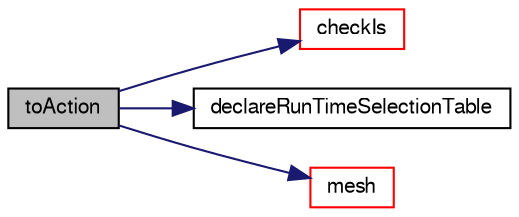 digraph "toAction"
{
  bgcolor="transparent";
  edge [fontname="FreeSans",fontsize="10",labelfontname="FreeSans",labelfontsize="10"];
  node [fontname="FreeSans",fontsize="10",shape=record];
  rankdir="LR";
  Node11 [label="toAction",height=0.2,width=0.4,color="black", fillcolor="grey75", style="filled", fontcolor="black"];
  Node11 -> Node12 [color="midnightblue",fontsize="10",style="solid",fontname="FreeSans"];
  Node12 [label="checkIs",height=0.2,width=0.4,color="red",URL="$a25466.html#ae46e80b40fbccd61445ff02c596734b5",tooltip="Check state of stream. "];
  Node11 -> Node61 [color="midnightblue",fontsize="10",style="solid",fontname="FreeSans"];
  Node61 [label="declareRunTimeSelectionTable",height=0.2,width=0.4,color="black",URL="$a25466.html#a78ebcba20096881d3a78a1e45d017352"];
  Node11 -> Node62 [color="midnightblue",fontsize="10",style="solid",fontname="FreeSans"];
  Node62 [label="mesh",height=0.2,width=0.4,color="red",URL="$a25466.html#ae78c91f8ff731c07ccc4351d9fe861ba"];
}

